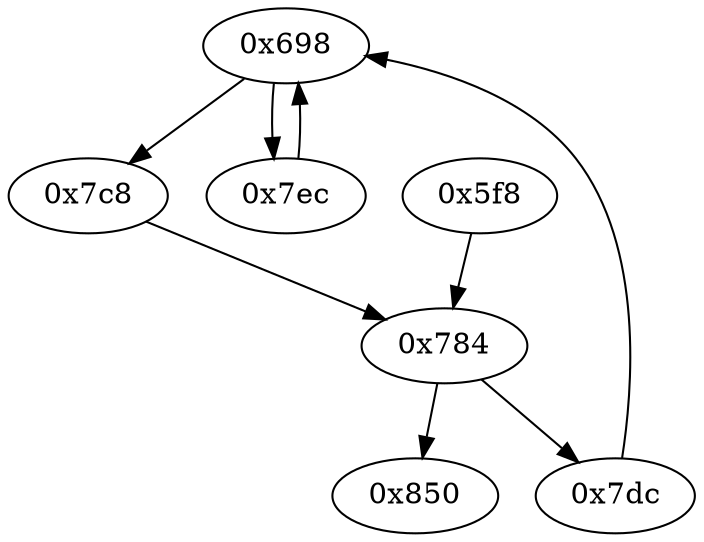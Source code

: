 strict digraph "" {
	graph ["edge"="{}",
		file="/Users/mark/Documents/deobfus-2019-ccs/ALL-CFG/small-programs/16b-1-2-0-0-dc-2-2-0/1528_recovered.dot",
		"graph"="{u'file': u'/Users/mark/Documents/deobfus-2019-ccs/ALL-CFG/small-programs/16b-1-2-0-0-dc-2-2-0/1528_recovered.dot'}",
		"node"="{u'opcode': u''}"
	];
	"0x698"	 [opcode="[u'str', u'str', u'ldr', u'ldrb', u'strb', u'ldr', u'ldr', u'ldrb', u'b']"];
	"0x7c8"	 [opcode="[u'ldr', u'ldr', u'add', u'ldr', u'b']"];
	"0x698" -> "0x7c8";
	"0x7ec"	 [opcode="[u'ldr', u'ldr', u'ldr', u'add', u'sub', u'sub', u'mul', u'mvn', u'eor', u'and', u'ldr', u'mov', u'mov', u'ldr', u'cmp', u'mov', \
u'cmp', u'mov', u'mov', u'cmp', u'mov', u'mov', u'teq', u'mov', u'b']"];
	"0x698" -> "0x7ec";
	"0x850"	 [opcode="[u'ldr', u'ldr', u'add', u'bl', u'mov', u'sub', u'pop']"];
	"0x784"	 [opcode="[u'str', u'str', u'ldr', u'ldrb', u'ldr', u'ldr', u'b']"];
	"0x784" -> "0x850";
	"0x7dc"	 [opcode="[u'ldr', u'ldr', u'mov', u'b']"];
	"0x784" -> "0x7dc";
	"0x5f8"	 [opcode="[u'push', u'add', u'sub', u'ldr', u'mov', u'str', u'ldr', u'ldr', u'ldr', u'ldr', u'ldr', u'str', u'b']"];
	"0x5f8" -> "0x784";
	"0x7c8" -> "0x784";
	"0x7dc" -> "0x698";
	"0x7ec" -> "0x698";
}

